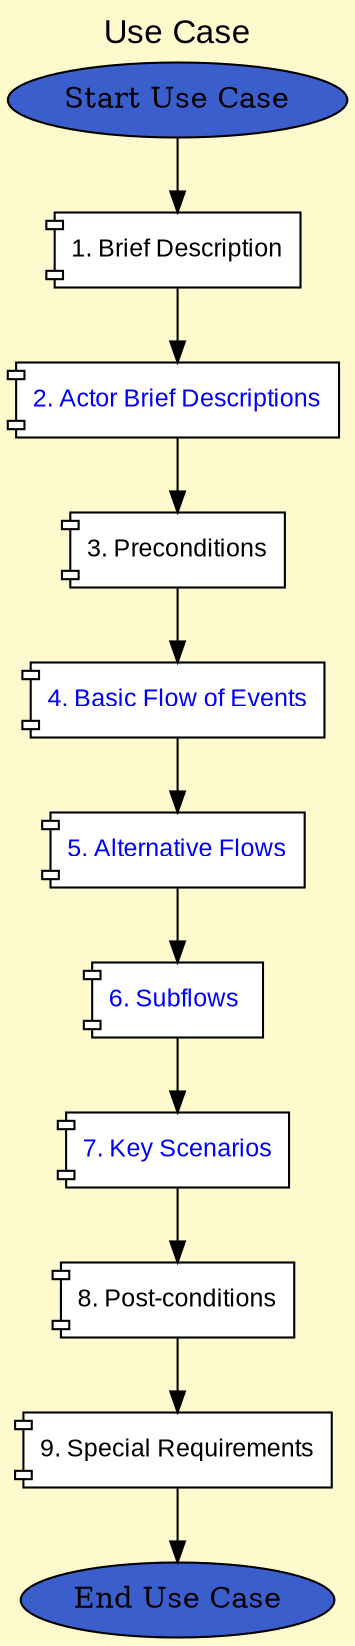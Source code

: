 digraph useCase {
  graph [
    fontsize = 16,
    fontname = Arial,
    label = "Use Case",
    labelloc = t,
    bgcolor = "lemonchiffon"
  ];
  
	"Artifact Start 1 2 1 2 1 12 0 Use Case |" -> "Artifact Section 1 2 1 2 1 12 1 Brief Description |" [style=solid];
	"Artifact Section 1 2 1 2 1 12 1 Brief Description |" -> "Artifact SectionWT 1 2 1 2 1 12 2 Actor Brief Descriptions | Templates/UseCase/ActorBriefDescriptions.txt" [style=solid];
	"Artifact SectionWT 1 2 1 2 1 12 2 Actor Brief Descriptions | Templates/UseCase/ActorBriefDescriptions.txt" -> "Artifact Section 1 2 1 2 1 12 3 Preconditions |" [style=solid];
	"Artifact Section 1 2 1 2 1 12 3 Preconditions |" -> "Artifact SectionWT 1 2 1 2 1 12 4 Basic Flow of Events | Templates/UseCase/BasicFlowOfEvents.txt" [style=solid];
	"Artifact SectionWT 1 2 1 2 1 12 4 Basic Flow of Events | Templates/UseCase/BasicFlowOfEvents.txt" -> "Artifact SectionWT 1 2 1 2 1 12 5 Alternative Flows | Templates/UseCase/AlternativeFlows.txt" [style=solid];
	"Artifact SectionWT 1 2 1 2 1 12 5 Alternative Flows | Templates/UseCase/AlternativeFlows.txt" -> "Artifact SectionWT 1 2 1 2 1 12 6 Subflows | Templates/UseCase/Subflows.txt" [style=solid];
	"Artifact SectionWT 1 2 1 2 1 12 6 Subflows | Templates/UseCase/Subflows.txt" -> "Artifact SectionWT 1 2 1 2 1 12 7 Key Scenarios | Templates/UseCase/KeyScenarios.txt" [style=solid];
	"Artifact SectionWT 1 2 1 2 1 12 7 Key Scenarios | Templates/UseCase/KeyScenarios.txt" -> "Artifact Section 1 2 1 2 1 12 8 Post-conditions |" [style=solid];
	"Artifact Section 1 2 1 2 1 12 8 Post-conditions |" -> "Artifact Section 1 2 1 2 1 12 9 Special Requirements |" [style=solid];
	"Artifact Section 1 2 1 2 1 12 9 Special Requirements |" -> "Artifact End 1 2 1 2 1 12 0 Use Case |" [style=solid];
    
	"Artifact Start 1 2 1 2 1 12 0 Use Case |" [shape=ellipse,label="Start Use Case",fillcolor =royalblue3,style=filled];
	"Artifact End 1 2 1 2 1 12 0 Use Case |" [shape=ellipse,label="End Use Case",fillcolor =royalblue3,style=filled];
	
	"Artifact Section 1 2 1 2 1 12 1 Brief Description |" [
    		shape = component,
    		label = "1. Brief Description",
    		margin="0.11,0.11",	 
    		fillcolor = white,
    		style = filled,
    		fontname = Arial,
	   		fontsize = 12
  		];	
	
	"Artifact SectionWT 1 2 1 2 1 12 2 Actor Brief Descriptions | Templates/UseCase/ActorBriefDescriptions.txt" [
    		shape = component,
    		label = "2. Actor Brief Descriptions",
    		margin="0.11,0.11",	 
			URL = "./Templates/ActorBriefDescriptions.txt",
    		fillcolor = white,
    		style = filled,
    		fontname = Arial,
	   		fontsize = 12,
			fontcolor = blue 
  		];	
		
	"Artifact Section 1 2 1 2 1 12 3 Preconditions |" [
    		shape = component,
    		label = "3. Preconditions",
    		margin="0.11,0.11",	 
    		fillcolor = white,
    		style = filled,
    		fontname = Arial,
	   		fontsize = 12,
  		];	
		
	"Artifact SectionWT 1 2 1 2 1 12 4 Basic Flow of Events | Templates/UseCase/BasicFlowOfEvents.txt" [
    		shape = component,
    		label = "4. Basic Flow of Events",
    		margin="0.11,0.11",	 
			URL = "./Templates/BasicFlowOfEvents.txt",
    		fillcolor = white,
    		style = filled,
    		fontname = Arial,
	   		fontsize = 12,
			fontcolor = blue 
  		];	
		
	"Artifact SectionWT 1 2 1 2 1 12 5 Alternative Flows | Templates/UseCase/AlternativeFlows.txt" [
    		shape = component,
    		label = "5. Alternative Flows",
    		margin="0.11,0.11",	 
			URL = "./Templates/AlternativeFlows.txt",
    		fillcolor = white,
    		style = filled,
    		fontname = Arial,
	   		fontsize = 12,
			fontcolor = blue 
  		];	
		
	"Artifact SectionWT 1 2 1 2 1 12 6 Subflows | Templates/UseCase/Subflows.txt" [
    		shape = component,
    		label = "6. Subflows ",
    		margin="0.11,0.11",	 
			URL = "./Templates/Subflows.txt",
    		fillcolor = white,
    		style = filled,
    		fontname = Arial,
	   		fontsize = 12,
			fontcolor = blue 
  		];	
		
	"Artifact SectionWT 1 2 1 2 1 12 7 Key Scenarios | Templates/UseCase/KeyScenarios.txt" [
    		shape = component,
    		label = "7. Key Scenarios",
    		margin="0.11,0.11",	 
			URL = "./Templates/KeyScenarios.txt",
    		fillcolor = white,
    		style = filled,
    		fontname = Arial,
	   		fontsize = 12,
			fontcolor = blue 
  		];	
		
	"Artifact Section 1 2 1 2 1 12 8 Post-conditions |" [
    		shape = component,
    		label = "8. Post-conditions",
    		margin="0.11,0.11",	 
    		fillcolor = white,
    		style = filled,
    		fontname = Arial,
	   		fontsize = 12
  		];	
		
	"Artifact Section 1 2 1 2 1 12 9 Special Requirements |" [
    		shape = component,
    		label = "9. Special Requirements",
    		margin="0.11,0.11",	 
    		fillcolor = white,
    		style = filled,
    		fontname = Arial,
	   		fontsize = 12

  		];	
		

				
}